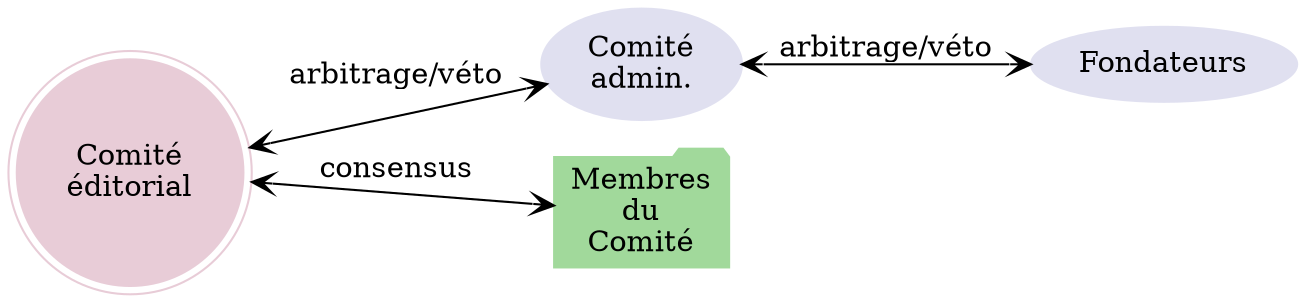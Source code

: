  digraph G {
  rankdir="LR"

  ca [shape=oval, color="#e0e0f0", style=filled, label="Comité\nadmin."];
  ce [shape=doublecircle, color="#e8ccd7", style=filled, label="Comité\néditorial"];
  fondateurs [shape=oval, color="#e0e0f0", style=filled, label="Fondateurs"];
  membres [shape=folder, color="#a1d99b", style=filled, label="Membres\ndu\nComité"];

  ca -> fondateurs [label="arbitrage/véto", arrowhead="vee", arrowtail="vee", dir="both"];
  ce -> ca [label="arbitrage/véto", arrowhead="vee", arrowtail="vee", dir="both"];
  ce -> membres [label="consensus", arrowhead="vee", arrowtail="vee", dir="both"];
}
